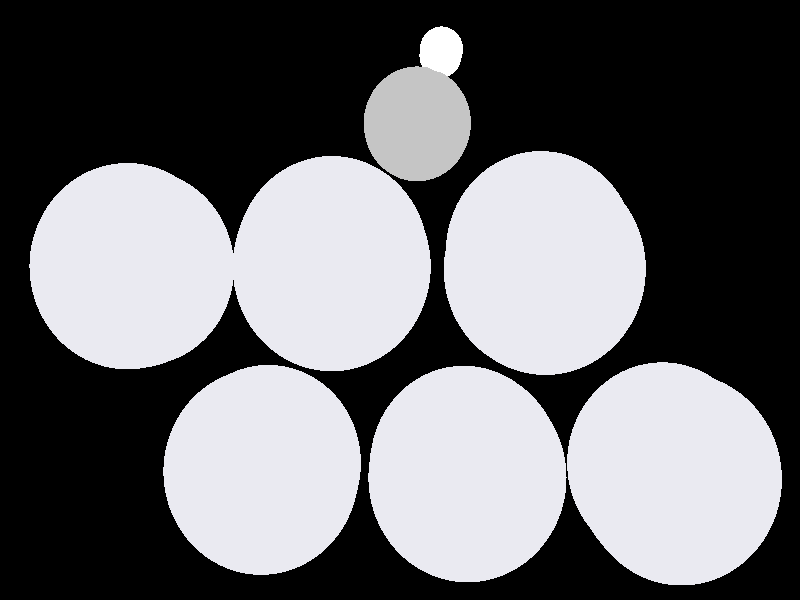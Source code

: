 #include "colors.inc"
#include "finish.inc"

global_settings {assumed_gamma 1 max_trace_level 6}
background {color White transmit 1.0}
camera {perspective
  right -9.24*x up 6.56*y
  direction 100.00*z
  location <0,0,100.00> look_at <0,0,0>}


light_source {<  2.00,   3.00,  40.00> color White
  area_light <0.70, 0, 0>, <0, 0.70, 0>, 3, 3
  adaptive 1 jitter}
// no fog
#declare simple = finish {phong 0.7}
#declare pale = finish {ambient 0.5 diffuse 0.85 roughness 0.001 specular 0.200 }
#declare intermediate = finish {ambient 0.3 diffuse 0.6 specular 0.1 roughness 0.04}
#declare vmd = finish {ambient 0.0 diffuse 0.65 phong 0.1 phong_size 40.0 specular 0.5 }
#declare jmol = finish {ambient 0.2 diffuse 0.6 specular 1 roughness 0.001 metallic}
#declare ase2 = finish {ambient 0.05 brilliance 3 diffuse 0.6 metallic specular 0.7 roughness 0.04 reflection 0.15}
#declare ase3 = finish {ambient 0.15 brilliance 2 diffuse 0.6 metallic specular 1.0 roughness 0.001 reflection 0.0}
#declare glass = finish {ambient 0.05 diffuse 0.3 specular 1.0 roughness 0.001}
#declare glass2 = finish {ambient 0.01 diffuse 0.3 specular 1.0 reflection 0.25 roughness 0.001}
#declare Rcell = 0.050;
#declare Rbond = 0.100;

#macro atom(LOC, R, COL, TRANS, FIN)
  sphere{LOC, R texture{pigment{color COL transmit TRANS} finish{FIN}}}
#end
#macro constrain(LOC, R, COL, TRANS FIN)
union{torus{R, Rcell rotate 45*z texture{pigment{color COL transmit TRANS} finish{FIN}}}
     torus{R, Rcell rotate -45*z texture{pigment{color COL transmit TRANS} finish{FIN}}}
     translate LOC}
#end

// no cell vertices
atom(< -1.65,  -1.93,  -8.47>, 1.16, rgb <0.82, 0.82, 0.88>, 0.0, ase3) // #0
atom(< -1.65,  -1.94,  -5.66>, 1.16, rgb <0.82, 0.82, 0.88>, 0.0, ase3) // #1
atom(< -1.65,  -1.93,  -2.85>, 1.16, rgb <0.82, 0.82, 0.88>, 0.0, ase3) // #2
atom(<  0.79,  -1.93,  -7.06>, 1.16, rgb <0.82, 0.82, 0.88>, 0.0, ase3) // #3
atom(<  0.79,  -1.93,  -4.25>, 1.16, rgb <0.82, 0.82, 0.88>, 0.0, ase3) // #4
atom(<  0.79,  -1.97,  -1.41>, 1.16, rgb <0.82, 0.82, 0.88>, 0.0, ase3) // #5
atom(<  3.20,  -1.88,  -5.66>, 1.16, rgb <0.82, 0.82, 0.88>, 0.0, ase3) // #6
atom(<  3.25,  -1.96,  -2.83>, 1.16, rgb <0.82, 0.82, 0.88>, 0.0, ase3) // #7
atom(<  3.25,  -1.96,   0.00>, 1.16, rgb <0.82, 0.82, 0.88>, 0.0, ase3) // #8
atom(< -3.24,   0.38,  -8.48>, 1.16, rgb <0.82, 0.82, 0.88>, 0.0, ase3) // #9
atom(< -3.25,   0.37,  -5.66>, 1.16, rgb <0.82, 0.82, 0.88>, 0.0, ase3) // #10
atom(< -3.24,   0.38,  -2.84>, 1.16, rgb <0.82, 0.82, 0.88>, 0.0, ase3) // #11
atom(< -0.82,   0.48,  -7.13>, 1.16, rgb <0.82, 0.82, 0.88>, 0.0, ase3) // #12
atom(< -0.82,   0.48,  -4.19>, 1.16, rgb <0.82, 0.82, 0.88>, 0.0, ase3) // #13
atom(< -0.80,   0.37,  -1.42>, 1.16, rgb <0.82, 0.82, 0.88>, 0.0, ase3) // #14
atom(<  1.72,   0.56,  -5.66>, 1.16, rgb <0.82, 0.82, 0.88>, 0.0, ase3) // #15
atom(<  1.68,   0.34,  -2.79>, 1.16, rgb <0.82, 0.82, 0.88>, 0.0, ase3) // #16
atom(<  1.68,   0.34,  -0.04>, 1.16, rgb <0.82, 0.82, 0.88>, 0.0, ase3) // #17
atom(<  0.21,   2.03,  -6.35>, 0.65, rgb <0.56, 0.56, 0.56>, 0.0, ase3) // #18
atom(<  0.21,   2.03,  -4.97>, 0.65, rgb <0.56, 0.56, 0.56>, 0.0, ase3) // #19
atom(<  0.50,   2.86,  -4.33>, 0.26, rgb <1.00, 1.00, 1.00>, 0.0, ase3) // #20
atom(<  0.50,   2.86,  -6.99>, 0.26, rgb <1.00, 1.00, 1.00>, 0.0, ase3) // #21

// no constraints
